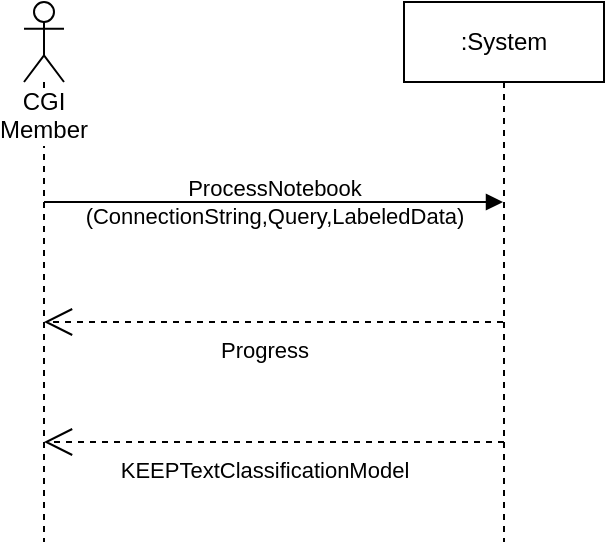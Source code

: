 <mxfile version="13.10.4" type="device"><diagram id="L9DDW8HdicnCtFZQnWmG" name="Page-1"><mxGraphModel dx="1422" dy="705" grid="1" gridSize="10" guides="1" tooltips="1" connect="1" arrows="1" fold="1" page="1" pageScale="1" pageWidth="850" pageHeight="1100" math="0" shadow="0"><root><mxCell id="0"/><mxCell id="1" parent="0"/><mxCell id="O_MEGTcSG0JaQdHY_ph4-16" value="CGI Member" style="shape=umlLifeline;participant=umlActor;perimeter=lifelinePerimeter;whiteSpace=wrap;html=1;container=1;collapsible=0;recursiveResize=0;verticalAlign=top;spacingTop=36;outlineConnect=0;labelBackgroundColor=#ffffff;" parent="1" vertex="1"><mxGeometry x="40" y="30" width="20" height="270" as="geometry"/></mxCell><mxCell id="O_MEGTcSG0JaQdHY_ph4-17" value=":System" style="shape=umlLifeline;perimeter=lifelinePerimeter;whiteSpace=wrap;html=1;container=1;collapsible=0;recursiveResize=0;outlineConnect=0;labelBackgroundColor=#ffffff;" parent="1" vertex="1"><mxGeometry x="230" y="30" width="100" height="270" as="geometry"/></mxCell><mxCell id="O_MEGTcSG0JaQdHY_ph4-18" value="ProcessNotebook&lt;br&gt;(ConnectionString,Query,LabeledData)" style="html=1;verticalAlign=middle;endArrow=block;labelBackgroundColor=none;" parent="1" source="O_MEGTcSG0JaQdHY_ph4-16" target="O_MEGTcSG0JaQdHY_ph4-17" edge="1"><mxGeometry width="80" relative="1" as="geometry"><mxPoint x="130" y="210" as="sourcePoint"/><mxPoint x="210" y="210" as="targetPoint"/><Array as="points"><mxPoint x="140" y="130"/></Array></mxGeometry></mxCell><mxCell id="O_MEGTcSG0JaQdHY_ph4-19" value="" style="endArrow=open;endFill=1;endSize=12;html=1;dashed=1;editable=1;fixDash=0;snapToPoint=0;bendable=1;movable=1;" parent="1" source="O_MEGTcSG0JaQdHY_ph4-17" target="O_MEGTcSG0JaQdHY_ph4-16" edge="1"><mxGeometry width="160" relative="1" as="geometry"><mxPoint x="90" y="210" as="sourcePoint"/><mxPoint x="250" y="210" as="targetPoint"/><Array as="points"><mxPoint x="210" y="190"/><mxPoint x="140" y="190"/></Array></mxGeometry></mxCell><mxCell id="O_MEGTcSG0JaQdHY_ph4-20" value="Progress" style="edgeLabel;html=1;align=center;verticalAlign=top;resizable=0;points=[];" parent="O_MEGTcSG0JaQdHY_ph4-19" vertex="1" connectable="0"><mxGeometry x="0.14" y="1" relative="1" as="geometry"><mxPoint x="11.02" as="offset"/></mxGeometry></mxCell><mxCell id="grRS5SrnTAiS10ry1fG2-1" value="" style="endArrow=open;endFill=1;endSize=12;html=1;dashed=1;editable=1;fixDash=0;snapToPoint=0;bendable=1;movable=1;" edge="1" parent="1"><mxGeometry width="160" relative="1" as="geometry"><mxPoint x="280" y="250" as="sourcePoint"/><mxPoint x="50" y="250" as="targetPoint"/><Array as="points"><mxPoint x="210.5" y="250"/><mxPoint x="140.5" y="250"/></Array></mxGeometry></mxCell><mxCell id="grRS5SrnTAiS10ry1fG2-2" value="KEEPTextClassificationModel" style="edgeLabel;html=1;align=center;verticalAlign=top;resizable=0;points=[];" vertex="1" connectable="0" parent="grRS5SrnTAiS10ry1fG2-1"><mxGeometry x="0.14" y="1" relative="1" as="geometry"><mxPoint x="11.02" as="offset"/></mxGeometry></mxCell></root></mxGraphModel></diagram></mxfile>